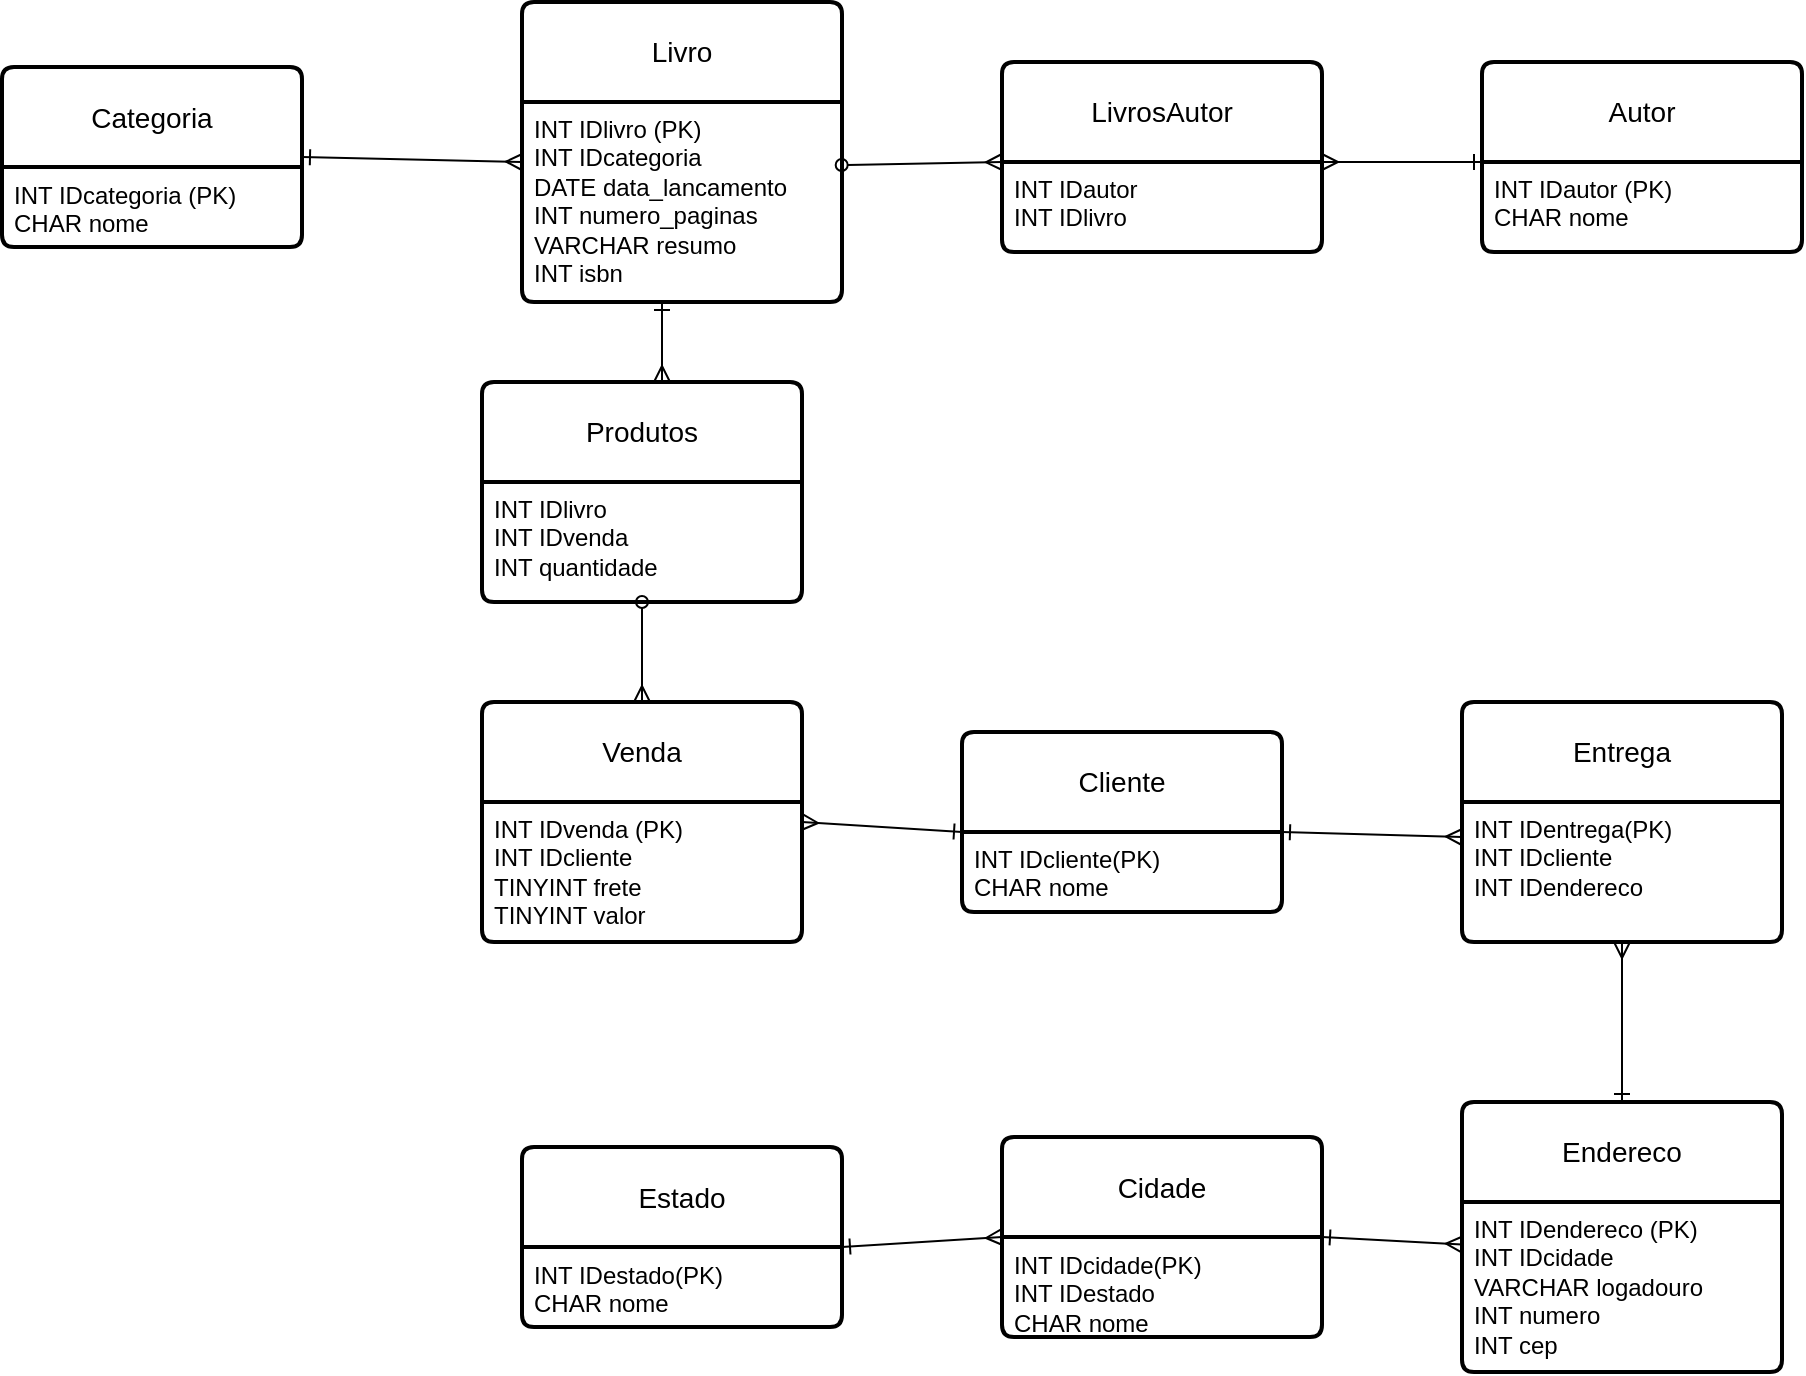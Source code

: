 <mxfile version="28.2.0" pages="3">
  <diagram name="Página-1" id="H1Rm0cVtSJIeZtft6TXI">
    <mxGraphModel dx="2979" dy="553" grid="1" gridSize="10" guides="1" tooltips="1" connect="1" arrows="1" fold="1" page="1" pageScale="1" pageWidth="827" pageHeight="1169" math="0" shadow="0">
      <root>
        <mxCell id="0" />
        <mxCell id="1" parent="0" />
        <mxCell id="sqXsPWcuk-lvkAGoKO53-19" value="Categoria" style="swimlane;childLayout=stackLayout;horizontal=1;startSize=50;horizontalStack=0;rounded=1;fontSize=14;fontStyle=0;strokeWidth=2;resizeParent=0;resizeLast=1;shadow=0;dashed=0;align=center;arcSize=4;whiteSpace=wrap;html=1;" vertex="1" parent="1">
          <mxGeometry x="-850" y="62.5" width="150" height="90" as="geometry" />
        </mxCell>
        <mxCell id="sqXsPWcuk-lvkAGoKO53-20" value="INT IDcategoria (PK)&lt;br&gt;CHAR nome&amp;nbsp;" style="align=left;strokeColor=none;fillColor=none;spacingLeft=4;spacingRight=4;fontSize=12;verticalAlign=top;resizable=0;rotatable=0;part=1;html=1;whiteSpace=wrap;" vertex="1" parent="sqXsPWcuk-lvkAGoKO53-19">
          <mxGeometry y="50" width="150" height="40" as="geometry" />
        </mxCell>
        <mxCell id="sqXsPWcuk-lvkAGoKO53-23" style="edgeStyle=orthogonalEdgeStyle;rounded=0;orthogonalLoop=1;jettySize=auto;html=1;exitX=0.5;exitY=1;exitDx=0;exitDy=0;" edge="1" parent="sqXsPWcuk-lvkAGoKO53-19" source="sqXsPWcuk-lvkAGoKO53-20" target="sqXsPWcuk-lvkAGoKO53-20">
          <mxGeometry relative="1" as="geometry" />
        </mxCell>
        <mxCell id="sqXsPWcuk-lvkAGoKO53-21" value="Livro" style="swimlane;childLayout=stackLayout;horizontal=1;startSize=50;horizontalStack=0;rounded=1;fontSize=14;fontStyle=0;strokeWidth=2;resizeParent=0;resizeLast=1;shadow=0;dashed=0;align=center;arcSize=4;whiteSpace=wrap;html=1;" vertex="1" parent="1">
          <mxGeometry x="-590" y="30" width="160" height="150" as="geometry" />
        </mxCell>
        <mxCell id="sqXsPWcuk-lvkAGoKO53-22" value="INT IDlivro (PK)&lt;div&gt;INT IDcategoria&amp;nbsp;&lt;/div&gt;&lt;div&gt;DATE data_lancamento&lt;/div&gt;&lt;div&gt;INT numero_paginas&lt;/div&gt;&lt;div&gt;VARCHAR resumo&lt;/div&gt;&lt;div&gt;INT isbn&lt;/div&gt;" style="align=left;strokeColor=none;fillColor=none;spacingLeft=4;spacingRight=4;fontSize=12;verticalAlign=top;resizable=0;rotatable=0;part=1;html=1;whiteSpace=wrap;" vertex="1" parent="sqXsPWcuk-lvkAGoKO53-21">
          <mxGeometry y="50" width="160" height="100" as="geometry" />
        </mxCell>
        <mxCell id="sqXsPWcuk-lvkAGoKO53-30" value="LivrosAutor" style="swimlane;childLayout=stackLayout;horizontal=1;startSize=50;horizontalStack=0;rounded=1;fontSize=14;fontStyle=0;strokeWidth=2;resizeParent=0;resizeLast=1;shadow=0;dashed=0;align=center;arcSize=4;whiteSpace=wrap;html=1;" vertex="1" parent="1">
          <mxGeometry x="-350" y="60" width="160" height="95" as="geometry" />
        </mxCell>
        <mxCell id="sqXsPWcuk-lvkAGoKO53-31" value="INT IDautor&amp;nbsp;&lt;div&gt;INT IDlivro&lt;/div&gt;" style="align=left;strokeColor=none;fillColor=none;spacingLeft=4;spacingRight=4;fontSize=12;verticalAlign=top;resizable=0;rotatable=0;part=1;html=1;whiteSpace=wrap;" vertex="1" parent="sqXsPWcuk-lvkAGoKO53-30">
          <mxGeometry y="50" width="160" height="45" as="geometry" />
        </mxCell>
        <mxCell id="sqXsPWcuk-lvkAGoKO53-32" value="Autor" style="swimlane;childLayout=stackLayout;horizontal=1;startSize=50;horizontalStack=0;rounded=1;fontSize=14;fontStyle=0;strokeWidth=2;resizeParent=0;resizeLast=1;shadow=0;dashed=0;align=center;arcSize=4;whiteSpace=wrap;html=1;" vertex="1" parent="1">
          <mxGeometry x="-110" y="60" width="160" height="95" as="geometry" />
        </mxCell>
        <mxCell id="sqXsPWcuk-lvkAGoKO53-33" value="INT IDautor (PK)&lt;div&gt;CHAR nome&lt;/div&gt;" style="align=left;strokeColor=none;fillColor=none;spacingLeft=4;spacingRight=4;fontSize=12;verticalAlign=top;resizable=0;rotatable=0;part=1;html=1;whiteSpace=wrap;" vertex="1" parent="sqXsPWcuk-lvkAGoKO53-32">
          <mxGeometry y="50" width="160" height="45" as="geometry" />
        </mxCell>
        <mxCell id="sqXsPWcuk-lvkAGoKO53-37" value="Produtos" style="swimlane;childLayout=stackLayout;horizontal=1;startSize=50;horizontalStack=0;rounded=1;fontSize=14;fontStyle=0;strokeWidth=2;resizeParent=0;resizeLast=1;shadow=0;dashed=0;align=center;arcSize=4;whiteSpace=wrap;html=1;" vertex="1" parent="1">
          <mxGeometry x="-610" y="220" width="160" height="110" as="geometry" />
        </mxCell>
        <mxCell id="sqXsPWcuk-lvkAGoKO53-38" value="INT IDlivro&lt;div&gt;INT IDvenda&lt;/div&gt;&lt;div&gt;INT quantidade&amp;nbsp;&lt;/div&gt;" style="align=left;strokeColor=none;fillColor=none;spacingLeft=4;spacingRight=4;fontSize=12;verticalAlign=top;resizable=0;rotatable=0;part=1;html=1;whiteSpace=wrap;" vertex="1" parent="sqXsPWcuk-lvkAGoKO53-37">
          <mxGeometry y="50" width="160" height="60" as="geometry" />
        </mxCell>
        <mxCell id="sqXsPWcuk-lvkAGoKO53-39" value="Venda" style="swimlane;childLayout=stackLayout;horizontal=1;startSize=50;horizontalStack=0;rounded=1;fontSize=14;fontStyle=0;strokeWidth=2;resizeParent=0;resizeLast=1;shadow=0;dashed=0;align=center;arcSize=4;whiteSpace=wrap;html=1;" vertex="1" parent="1">
          <mxGeometry x="-610" y="380" width="160" height="120" as="geometry" />
        </mxCell>
        <mxCell id="sqXsPWcuk-lvkAGoKO53-40" value="INT IDvenda (PK)&lt;div&gt;INT IDcliente&lt;br&gt;&lt;div&gt;TINYINT frete&lt;/div&gt;&lt;div&gt;TINYINT valor&lt;/div&gt;&lt;/div&gt;" style="align=left;strokeColor=none;fillColor=none;spacingLeft=4;spacingRight=4;fontSize=12;verticalAlign=top;resizable=0;rotatable=0;part=1;html=1;whiteSpace=wrap;" vertex="1" parent="sqXsPWcuk-lvkAGoKO53-39">
          <mxGeometry y="50" width="160" height="70" as="geometry" />
        </mxCell>
        <mxCell id="sqXsPWcuk-lvkAGoKO53-47" value="Cliente" style="swimlane;childLayout=stackLayout;horizontal=1;startSize=50;horizontalStack=0;rounded=1;fontSize=14;fontStyle=0;strokeWidth=2;resizeParent=0;resizeLast=1;shadow=0;dashed=0;align=center;arcSize=4;whiteSpace=wrap;html=1;" vertex="1" parent="1">
          <mxGeometry x="-370" y="395" width="160" height="90" as="geometry">
            <mxRectangle x="-270" y="385" width="80" height="50" as="alternateBounds" />
          </mxGeometry>
        </mxCell>
        <mxCell id="sqXsPWcuk-lvkAGoKO53-48" value="INT IDcliente(PK)&lt;div&gt;CHAR nome&lt;/div&gt;" style="align=left;strokeColor=none;fillColor=none;spacingLeft=4;spacingRight=4;fontSize=12;verticalAlign=top;resizable=0;rotatable=0;part=1;html=1;whiteSpace=wrap;" vertex="1" parent="sqXsPWcuk-lvkAGoKO53-47">
          <mxGeometry y="50" width="160" height="40" as="geometry" />
        </mxCell>
        <mxCell id="sqXsPWcuk-lvkAGoKO53-52" value="Entrega" style="swimlane;childLayout=stackLayout;horizontal=1;startSize=50;horizontalStack=0;rounded=1;fontSize=14;fontStyle=0;strokeWidth=2;resizeParent=0;resizeLast=1;shadow=0;dashed=0;align=center;arcSize=4;whiteSpace=wrap;html=1;" vertex="1" parent="1">
          <mxGeometry x="-120" y="380" width="160" height="120" as="geometry" />
        </mxCell>
        <mxCell id="sqXsPWcuk-lvkAGoKO53-53" value="&lt;div&gt;INT IDentrega(PK)&lt;/div&gt;INT IDcliente&lt;div&gt;INT IDendereco&lt;/div&gt;" style="align=left;strokeColor=none;fillColor=none;spacingLeft=4;spacingRight=4;fontSize=12;verticalAlign=top;resizable=0;rotatable=0;part=1;html=1;whiteSpace=wrap;" vertex="1" parent="sqXsPWcuk-lvkAGoKO53-52">
          <mxGeometry y="50" width="160" height="70" as="geometry" />
        </mxCell>
        <mxCell id="sqXsPWcuk-lvkAGoKO53-54" value="Endereco" style="swimlane;childLayout=stackLayout;horizontal=1;startSize=50;horizontalStack=0;rounded=1;fontSize=14;fontStyle=0;strokeWidth=2;resizeParent=0;resizeLast=1;shadow=0;dashed=0;align=center;arcSize=4;whiteSpace=wrap;html=1;" vertex="1" parent="1">
          <mxGeometry x="-120" y="580" width="160" height="135" as="geometry" />
        </mxCell>
        <mxCell id="sqXsPWcuk-lvkAGoKO53-55" value="INT IDendereco (PK)&lt;div&gt;INT IDcidade&lt;br&gt;&lt;div&gt;VARCHAR logadouro&lt;/div&gt;&lt;div&gt;INT numero&lt;/div&gt;&lt;div&gt;INT cep&lt;/div&gt;&lt;/div&gt;" style="align=left;strokeColor=none;fillColor=none;spacingLeft=4;spacingRight=4;fontSize=12;verticalAlign=top;resizable=0;rotatable=0;part=1;html=1;whiteSpace=wrap;" vertex="1" parent="sqXsPWcuk-lvkAGoKO53-54">
          <mxGeometry y="50" width="160" height="85" as="geometry" />
        </mxCell>
        <mxCell id="sqXsPWcuk-lvkAGoKO53-60" value="Cidade" style="swimlane;childLayout=stackLayout;horizontal=1;startSize=50;horizontalStack=0;rounded=1;fontSize=14;fontStyle=0;strokeWidth=2;resizeParent=0;resizeLast=1;shadow=0;dashed=0;align=center;arcSize=4;whiteSpace=wrap;html=1;" vertex="1" parent="1">
          <mxGeometry x="-350" y="597.5" width="160" height="100" as="geometry" />
        </mxCell>
        <mxCell id="sqXsPWcuk-lvkAGoKO53-61" value="INT IDcidade(PK)&lt;div&gt;INT IDestado&lt;br&gt;&lt;div&gt;CHAR nome&lt;/div&gt;&lt;/div&gt;" style="align=left;strokeColor=none;fillColor=none;spacingLeft=4;spacingRight=4;fontSize=12;verticalAlign=top;resizable=0;rotatable=0;part=1;html=1;whiteSpace=wrap;" vertex="1" parent="sqXsPWcuk-lvkAGoKO53-60">
          <mxGeometry y="50" width="160" height="50" as="geometry" />
        </mxCell>
        <mxCell id="sqXsPWcuk-lvkAGoKO53-65" value="Estado" style="swimlane;childLayout=stackLayout;horizontal=1;startSize=50;horizontalStack=0;rounded=1;fontSize=14;fontStyle=0;strokeWidth=2;resizeParent=0;resizeLast=1;shadow=0;dashed=0;align=center;arcSize=4;whiteSpace=wrap;html=1;" vertex="1" parent="1">
          <mxGeometry x="-590" y="602.5" width="160" height="90" as="geometry" />
        </mxCell>
        <mxCell id="sqXsPWcuk-lvkAGoKO53-66" value="INT IDestado(PK)&lt;div&gt;CHAR nome&lt;/div&gt;" style="align=left;strokeColor=none;fillColor=none;spacingLeft=4;spacingRight=4;fontSize=12;verticalAlign=top;resizable=0;rotatable=0;part=1;html=1;whiteSpace=wrap;" vertex="1" parent="sqXsPWcuk-lvkAGoKO53-65">
          <mxGeometry y="50" width="160" height="40" as="geometry" />
        </mxCell>
        <mxCell id="sqXsPWcuk-lvkAGoKO53-68" value="" style="endArrow=ERmany;html=1;rounded=0;exitX=1;exitY=0.5;exitDx=0;exitDy=0;startArrow=ERone;startFill=0;endFill=0;" edge="1" parent="1" source="sqXsPWcuk-lvkAGoKO53-19">
          <mxGeometry relative="1" as="geometry">
            <mxPoint x="-730" y="150" as="sourcePoint" />
            <mxPoint x="-590" y="110" as="targetPoint" />
          </mxGeometry>
        </mxCell>
        <mxCell id="sqXsPWcuk-lvkAGoKO53-69" value="" style="endArrow=ERmany;html=1;rounded=0;exitX=0.999;exitY=0.315;exitDx=0;exitDy=0;exitPerimeter=0;startArrow=oval;startFill=0;endFill=0;" edge="1" parent="1" source="sqXsPWcuk-lvkAGoKO53-22">
          <mxGeometry relative="1" as="geometry">
            <mxPoint x="-430" y="110" as="sourcePoint" />
            <mxPoint x="-350" y="110" as="targetPoint" />
          </mxGeometry>
        </mxCell>
        <mxCell id="sqXsPWcuk-lvkAGoKO53-70" value="" style="endArrow=ERone;html=1;rounded=0;entryX=0;entryY=0;entryDx=0;entryDy=0;startArrow=ERmany;startFill=0;endFill=0;" edge="1" parent="1" target="sqXsPWcuk-lvkAGoKO53-33">
          <mxGeometry relative="1" as="geometry">
            <mxPoint x="-190" y="110" as="sourcePoint" />
            <mxPoint x="-30" y="110" as="targetPoint" />
          </mxGeometry>
        </mxCell>
        <mxCell id="sqXsPWcuk-lvkAGoKO53-71" value="" style="endArrow=ERmany;html=1;rounded=0;endFill=0;startArrow=ERone;startFill=0;" edge="1" parent="1">
          <mxGeometry relative="1" as="geometry">
            <mxPoint x="-520" y="180" as="sourcePoint" />
            <mxPoint x="-520" y="220" as="targetPoint" />
          </mxGeometry>
        </mxCell>
        <mxCell id="sqXsPWcuk-lvkAGoKO53-72" value="" style="endArrow=ERmany;html=1;rounded=0;exitX=0.5;exitY=1;exitDx=0;exitDy=0;entryX=0.5;entryY=0;entryDx=0;entryDy=0;startArrow=oval;startFill=0;endFill=0;" edge="1" parent="1" source="sqXsPWcuk-lvkAGoKO53-38" target="sqXsPWcuk-lvkAGoKO53-39">
          <mxGeometry relative="1" as="geometry">
            <mxPoint x="-550" y="340" as="sourcePoint" />
            <mxPoint x="-390" y="340" as="targetPoint" />
          </mxGeometry>
        </mxCell>
        <mxCell id="sqXsPWcuk-lvkAGoKO53-73" value="" style="endArrow=ERone;html=1;rounded=0;entryX=0;entryY=0;entryDx=0;entryDy=0;startArrow=ERmany;startFill=0;endFill=0;" edge="1" parent="1" target="sqXsPWcuk-lvkAGoKO53-48">
          <mxGeometry relative="1" as="geometry">
            <mxPoint x="-450" y="440" as="sourcePoint" />
            <mxPoint x="-290" y="440" as="targetPoint" />
          </mxGeometry>
        </mxCell>
        <mxCell id="sqXsPWcuk-lvkAGoKO53-75" value="" style="endArrow=ERmany;html=1;rounded=0;exitX=1;exitY=0;exitDx=0;exitDy=0;entryX=0;entryY=0.25;entryDx=0;entryDy=0;startArrow=ERone;startFill=0;endFill=0;" edge="1" parent="1" source="sqXsPWcuk-lvkAGoKO53-48" target="sqXsPWcuk-lvkAGoKO53-53">
          <mxGeometry relative="1" as="geometry">
            <mxPoint x="-310" y="520" as="sourcePoint" />
            <mxPoint x="-310" y="540" as="targetPoint" />
          </mxGeometry>
        </mxCell>
        <mxCell id="sqXsPWcuk-lvkAGoKO53-76" value="" style="endArrow=ERone;html=1;rounded=0;exitX=0.5;exitY=1;exitDx=0;exitDy=0;entryX=0.5;entryY=0;entryDx=0;entryDy=0;startArrow=ERmany;startFill=0;endFill=0;" edge="1" parent="1" source="sqXsPWcuk-lvkAGoKO53-53" target="sqXsPWcuk-lvkAGoKO53-54">
          <mxGeometry relative="1" as="geometry">
            <mxPoint x="-310" y="700" as="sourcePoint" />
            <mxPoint x="-150" y="700" as="targetPoint" />
          </mxGeometry>
        </mxCell>
        <mxCell id="sqXsPWcuk-lvkAGoKO53-77" value="" style="endArrow=ERmany;html=1;rounded=0;exitX=1;exitY=0;exitDx=0;exitDy=0;entryX=0;entryY=0.25;entryDx=0;entryDy=0;startArrow=ERone;startFill=0;endFill=0;" edge="1" parent="1" source="sqXsPWcuk-lvkAGoKO53-61" target="sqXsPWcuk-lvkAGoKO53-55">
          <mxGeometry relative="1" as="geometry">
            <mxPoint x="-460" y="890" as="sourcePoint" />
            <mxPoint x="-300" y="890" as="targetPoint" />
          </mxGeometry>
        </mxCell>
        <mxCell id="sqXsPWcuk-lvkAGoKO53-78" value="" style="endArrow=ERmany;html=1;rounded=0;exitX=1;exitY=0;exitDx=0;exitDy=0;entryX=0;entryY=0;entryDx=0;entryDy=0;endFill=0;startArrow=ERone;startFill=0;" edge="1" parent="1" source="sqXsPWcuk-lvkAGoKO53-66" target="sqXsPWcuk-lvkAGoKO53-61">
          <mxGeometry relative="1" as="geometry">
            <mxPoint x="-730" y="820" as="sourcePoint" />
            <mxPoint x="-570" y="820" as="targetPoint" />
          </mxGeometry>
        </mxCell>
      </root>
    </mxGraphModel>
  </diagram>
  <diagram id="GIoCkW3sQ22jj9NKNrWW" name="Página-2">
    <mxGraphModel dx="1106" dy="553" grid="1" gridSize="10" guides="1" tooltips="1" connect="1" arrows="1" fold="1" page="1" pageScale="1" pageWidth="827" pageHeight="1169" math="0" shadow="0">
      <root>
        <mxCell id="0" />
        <mxCell id="1" parent="0" />
      </root>
    </mxGraphModel>
  </diagram>
  <diagram id="Lb0-CiHEEe863LhT6CGI" name="Página-3">
    <mxGraphModel grid="1" page="1" gridSize="10" guides="1" tooltips="1" connect="1" arrows="1" fold="1" pageScale="1" pageWidth="827" pageHeight="1169" math="0" shadow="0">
      <root>
        <mxCell id="0" />
        <mxCell id="1" parent="0" />
      </root>
    </mxGraphModel>
  </diagram>
</mxfile>
